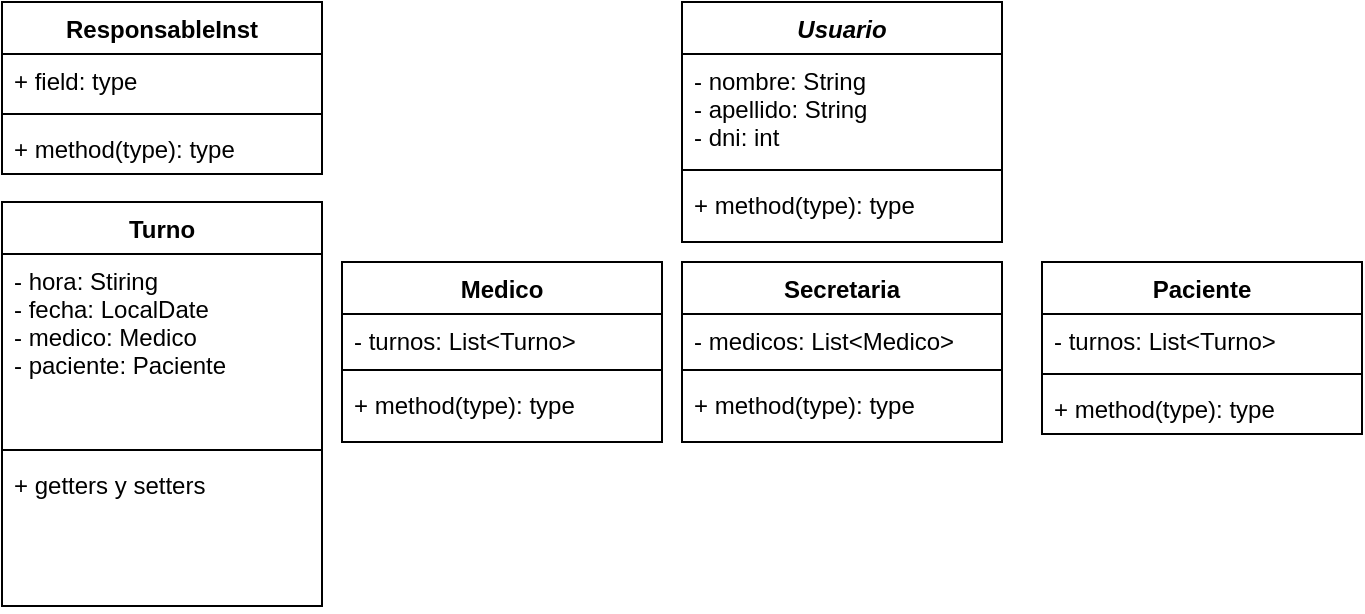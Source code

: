 <mxfile version="18.0.2" type="github">
  <diagram id="17-eGFFd3otrXOS_a-m_" name="Page-1">
    <mxGraphModel dx="1182" dy="582" grid="1" gridSize="10" guides="1" tooltips="1" connect="1" arrows="1" fold="1" page="1" pageScale="1" pageWidth="827" pageHeight="1169" math="0" shadow="0">
      <root>
        <mxCell id="0" />
        <mxCell id="1" parent="0" />
        <mxCell id="WM-Q9pHk27Ho9oo_VKR--1" value="ResponsableInst" style="swimlane;fontStyle=1;align=center;verticalAlign=top;childLayout=stackLayout;horizontal=1;startSize=26;horizontalStack=0;resizeParent=1;resizeParentMax=0;resizeLast=0;collapsible=1;marginBottom=0;" parent="1" vertex="1">
          <mxGeometry x="10" y="10" width="160" height="86" as="geometry" />
        </mxCell>
        <mxCell id="WM-Q9pHk27Ho9oo_VKR--2" value="+ field: type" style="text;strokeColor=none;fillColor=none;align=left;verticalAlign=top;spacingLeft=4;spacingRight=4;overflow=hidden;rotatable=0;points=[[0,0.5],[1,0.5]];portConstraint=eastwest;" parent="WM-Q9pHk27Ho9oo_VKR--1" vertex="1">
          <mxGeometry y="26" width="160" height="26" as="geometry" />
        </mxCell>
        <mxCell id="WM-Q9pHk27Ho9oo_VKR--3" value="" style="line;strokeWidth=1;fillColor=none;align=left;verticalAlign=middle;spacingTop=-1;spacingLeft=3;spacingRight=3;rotatable=0;labelPosition=right;points=[];portConstraint=eastwest;" parent="WM-Q9pHk27Ho9oo_VKR--1" vertex="1">
          <mxGeometry y="52" width="160" height="8" as="geometry" />
        </mxCell>
        <mxCell id="WM-Q9pHk27Ho9oo_VKR--4" value="+ method(type): type" style="text;strokeColor=none;fillColor=none;align=left;verticalAlign=top;spacingLeft=4;spacingRight=4;overflow=hidden;rotatable=0;points=[[0,0.5],[1,0.5]];portConstraint=eastwest;" parent="WM-Q9pHk27Ho9oo_VKR--1" vertex="1">
          <mxGeometry y="60" width="160" height="26" as="geometry" />
        </mxCell>
        <mxCell id="WM-Q9pHk27Ho9oo_VKR--5" value="Turno" style="swimlane;fontStyle=1;align=center;verticalAlign=top;childLayout=stackLayout;horizontal=1;startSize=26;horizontalStack=0;resizeParent=1;resizeParentMax=0;resizeLast=0;collapsible=1;marginBottom=0;" parent="1" vertex="1">
          <mxGeometry x="10" y="110" width="160" height="202" as="geometry" />
        </mxCell>
        <mxCell id="WM-Q9pHk27Ho9oo_VKR--6" value="- hora: Stiring&#xa;- fecha: LocalDate&#xa;- medico: Medico&#xa;- paciente: Paciente" style="text;strokeColor=none;fillColor=none;align=left;verticalAlign=top;spacingLeft=4;spacingRight=4;overflow=hidden;rotatable=0;points=[[0,0.5],[1,0.5]];portConstraint=eastwest;" parent="WM-Q9pHk27Ho9oo_VKR--5" vertex="1">
          <mxGeometry y="26" width="160" height="94" as="geometry" />
        </mxCell>
        <mxCell id="WM-Q9pHk27Ho9oo_VKR--7" value="" style="line;strokeWidth=1;fillColor=none;align=left;verticalAlign=middle;spacingTop=-1;spacingLeft=3;spacingRight=3;rotatable=0;labelPosition=right;points=[];portConstraint=eastwest;" parent="WM-Q9pHk27Ho9oo_VKR--5" vertex="1">
          <mxGeometry y="120" width="160" height="8" as="geometry" />
        </mxCell>
        <mxCell id="WM-Q9pHk27Ho9oo_VKR--8" value="+ getters y setters" style="text;strokeColor=none;fillColor=none;align=left;verticalAlign=top;spacingLeft=4;spacingRight=4;overflow=hidden;rotatable=0;points=[[0,0.5],[1,0.5]];portConstraint=eastwest;" parent="WM-Q9pHk27Ho9oo_VKR--5" vertex="1">
          <mxGeometry y="128" width="160" height="74" as="geometry" />
        </mxCell>
        <mxCell id="WM-Q9pHk27Ho9oo_VKR--9" value="Medico" style="swimlane;fontStyle=1;align=center;verticalAlign=top;childLayout=stackLayout;horizontal=1;startSize=26;horizontalStack=0;resizeParent=1;resizeParentMax=0;resizeLast=0;collapsible=1;marginBottom=0;" parent="1" vertex="1">
          <mxGeometry x="180" y="140" width="160" height="90" as="geometry" />
        </mxCell>
        <mxCell id="WM-Q9pHk27Ho9oo_VKR--10" value="- turnos: List&lt;Turno&gt;" style="text;strokeColor=none;fillColor=none;align=left;verticalAlign=top;spacingLeft=4;spacingRight=4;overflow=hidden;rotatable=0;points=[[0,0.5],[1,0.5]];portConstraint=eastwest;" parent="WM-Q9pHk27Ho9oo_VKR--9" vertex="1">
          <mxGeometry y="26" width="160" height="24" as="geometry" />
        </mxCell>
        <mxCell id="WM-Q9pHk27Ho9oo_VKR--11" value="" style="line;strokeWidth=1;fillColor=none;align=left;verticalAlign=middle;spacingTop=-1;spacingLeft=3;spacingRight=3;rotatable=0;labelPosition=right;points=[];portConstraint=eastwest;" parent="WM-Q9pHk27Ho9oo_VKR--9" vertex="1">
          <mxGeometry y="50" width="160" height="8" as="geometry" />
        </mxCell>
        <mxCell id="WM-Q9pHk27Ho9oo_VKR--12" value="+ method(type): type" style="text;strokeColor=none;fillColor=none;align=left;verticalAlign=top;spacingLeft=4;spacingRight=4;overflow=hidden;rotatable=0;points=[[0,0.5],[1,0.5]];portConstraint=eastwest;" parent="WM-Q9pHk27Ho9oo_VKR--9" vertex="1">
          <mxGeometry y="58" width="160" height="32" as="geometry" />
        </mxCell>
        <mxCell id="WM-Q9pHk27Ho9oo_VKR--13" value="Usuario" style="swimlane;fontStyle=3;align=center;verticalAlign=top;childLayout=stackLayout;horizontal=1;startSize=26;horizontalStack=0;resizeParent=1;resizeParentMax=0;resizeLast=0;collapsible=1;marginBottom=0;" parent="1" vertex="1">
          <mxGeometry x="350" y="10" width="160" height="120" as="geometry" />
        </mxCell>
        <mxCell id="WM-Q9pHk27Ho9oo_VKR--14" value="- nombre: String&#xa;- apellido: String&#xa;- dni: int" style="text;strokeColor=none;fillColor=none;align=left;verticalAlign=top;spacingLeft=4;spacingRight=4;overflow=hidden;rotatable=0;points=[[0,0.5],[1,0.5]];portConstraint=eastwest;" parent="WM-Q9pHk27Ho9oo_VKR--13" vertex="1">
          <mxGeometry y="26" width="160" height="54" as="geometry" />
        </mxCell>
        <mxCell id="WM-Q9pHk27Ho9oo_VKR--15" value="" style="line;strokeWidth=1;fillColor=none;align=left;verticalAlign=middle;spacingTop=-1;spacingLeft=3;spacingRight=3;rotatable=0;labelPosition=right;points=[];portConstraint=eastwest;" parent="WM-Q9pHk27Ho9oo_VKR--13" vertex="1">
          <mxGeometry y="80" width="160" height="8" as="geometry" />
        </mxCell>
        <mxCell id="WM-Q9pHk27Ho9oo_VKR--16" value="+ method(type): type" style="text;strokeColor=none;fillColor=none;align=left;verticalAlign=top;spacingLeft=4;spacingRight=4;overflow=hidden;rotatable=0;points=[[0,0.5],[1,0.5]];portConstraint=eastwest;" parent="WM-Q9pHk27Ho9oo_VKR--13" vertex="1">
          <mxGeometry y="88" width="160" height="32" as="geometry" />
        </mxCell>
        <mxCell id="WM-Q9pHk27Ho9oo_VKR--17" style="edgeStyle=orthogonalEdgeStyle;rounded=0;orthogonalLoop=1;jettySize=auto;html=1;exitX=1;exitY=0.5;exitDx=0;exitDy=0;" parent="WM-Q9pHk27Ho9oo_VKR--13" source="WM-Q9pHk27Ho9oo_VKR--16" target="WM-Q9pHk27Ho9oo_VKR--16" edge="1">
          <mxGeometry relative="1" as="geometry" />
        </mxCell>
        <mxCell id="WM-Q9pHk27Ho9oo_VKR--18" value="Secretaria" style="swimlane;fontStyle=1;align=center;verticalAlign=top;childLayout=stackLayout;horizontal=1;startSize=26;horizontalStack=0;resizeParent=1;resizeParentMax=0;resizeLast=0;collapsible=1;marginBottom=0;" parent="1" vertex="1">
          <mxGeometry x="350" y="140" width="160" height="90" as="geometry" />
        </mxCell>
        <mxCell id="WM-Q9pHk27Ho9oo_VKR--19" value="- medicos: List&lt;Medico&gt;" style="text;strokeColor=none;fillColor=none;align=left;verticalAlign=top;spacingLeft=4;spacingRight=4;overflow=hidden;rotatable=0;points=[[0,0.5],[1,0.5]];portConstraint=eastwest;" parent="WM-Q9pHk27Ho9oo_VKR--18" vertex="1">
          <mxGeometry y="26" width="160" height="24" as="geometry" />
        </mxCell>
        <mxCell id="WM-Q9pHk27Ho9oo_VKR--20" value="" style="line;strokeWidth=1;fillColor=none;align=left;verticalAlign=middle;spacingTop=-1;spacingLeft=3;spacingRight=3;rotatable=0;labelPosition=right;points=[];portConstraint=eastwest;" parent="WM-Q9pHk27Ho9oo_VKR--18" vertex="1">
          <mxGeometry y="50" width="160" height="8" as="geometry" />
        </mxCell>
        <mxCell id="WM-Q9pHk27Ho9oo_VKR--21" value="+ method(type): type" style="text;strokeColor=none;fillColor=none;align=left;verticalAlign=top;spacingLeft=4;spacingRight=4;overflow=hidden;rotatable=0;points=[[0,0.5],[1,0.5]];portConstraint=eastwest;" parent="WM-Q9pHk27Ho9oo_VKR--18" vertex="1">
          <mxGeometry y="58" width="160" height="32" as="geometry" />
        </mxCell>
        <mxCell id="WM-Q9pHk27Ho9oo_VKR--22" value="Paciente" style="swimlane;fontStyle=1;align=center;verticalAlign=top;childLayout=stackLayout;horizontal=1;startSize=26;horizontalStack=0;resizeParent=1;resizeParentMax=0;resizeLast=0;collapsible=1;marginBottom=0;" parent="1" vertex="1">
          <mxGeometry x="530" y="140" width="160" height="86" as="geometry" />
        </mxCell>
        <mxCell id="WM-Q9pHk27Ho9oo_VKR--23" value="- turnos: List&lt;Turno&gt;" style="text;strokeColor=none;fillColor=none;align=left;verticalAlign=top;spacingLeft=4;spacingRight=4;overflow=hidden;rotatable=0;points=[[0,0.5],[1,0.5]];portConstraint=eastwest;" parent="WM-Q9pHk27Ho9oo_VKR--22" vertex="1">
          <mxGeometry y="26" width="160" height="26" as="geometry" />
        </mxCell>
        <mxCell id="WM-Q9pHk27Ho9oo_VKR--24" value="" style="line;strokeWidth=1;fillColor=none;align=left;verticalAlign=middle;spacingTop=-1;spacingLeft=3;spacingRight=3;rotatable=0;labelPosition=right;points=[];portConstraint=eastwest;" parent="WM-Q9pHk27Ho9oo_VKR--22" vertex="1">
          <mxGeometry y="52" width="160" height="8" as="geometry" />
        </mxCell>
        <mxCell id="WM-Q9pHk27Ho9oo_VKR--25" value="+ method(type): type" style="text;strokeColor=none;fillColor=none;align=left;verticalAlign=top;spacingLeft=4;spacingRight=4;overflow=hidden;rotatable=0;points=[[0,0.5],[1,0.5]];portConstraint=eastwest;" parent="WM-Q9pHk27Ho9oo_VKR--22" vertex="1">
          <mxGeometry y="60" width="160" height="26" as="geometry" />
        </mxCell>
      </root>
    </mxGraphModel>
  </diagram>
</mxfile>

